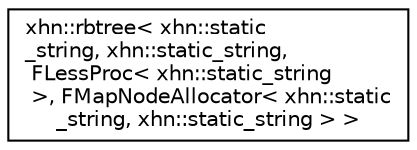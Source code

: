 digraph "Graphical Class Hierarchy"
{
  edge [fontname="Helvetica",fontsize="10",labelfontname="Helvetica",labelfontsize="10"];
  node [fontname="Helvetica",fontsize="10",shape=record];
  rankdir="LR";
  Node1 [label="xhn::rbtree\< xhn::static\l_string, xhn::static_string,\l FLessProc\< xhn::static_string\l \>, FMapNodeAllocator\< xhn::static\l_string, xhn::static_string \> \>",height=0.2,width=0.4,color="black", fillcolor="white", style="filled",URL="$classxhn_1_1rbtree.html"];
}
